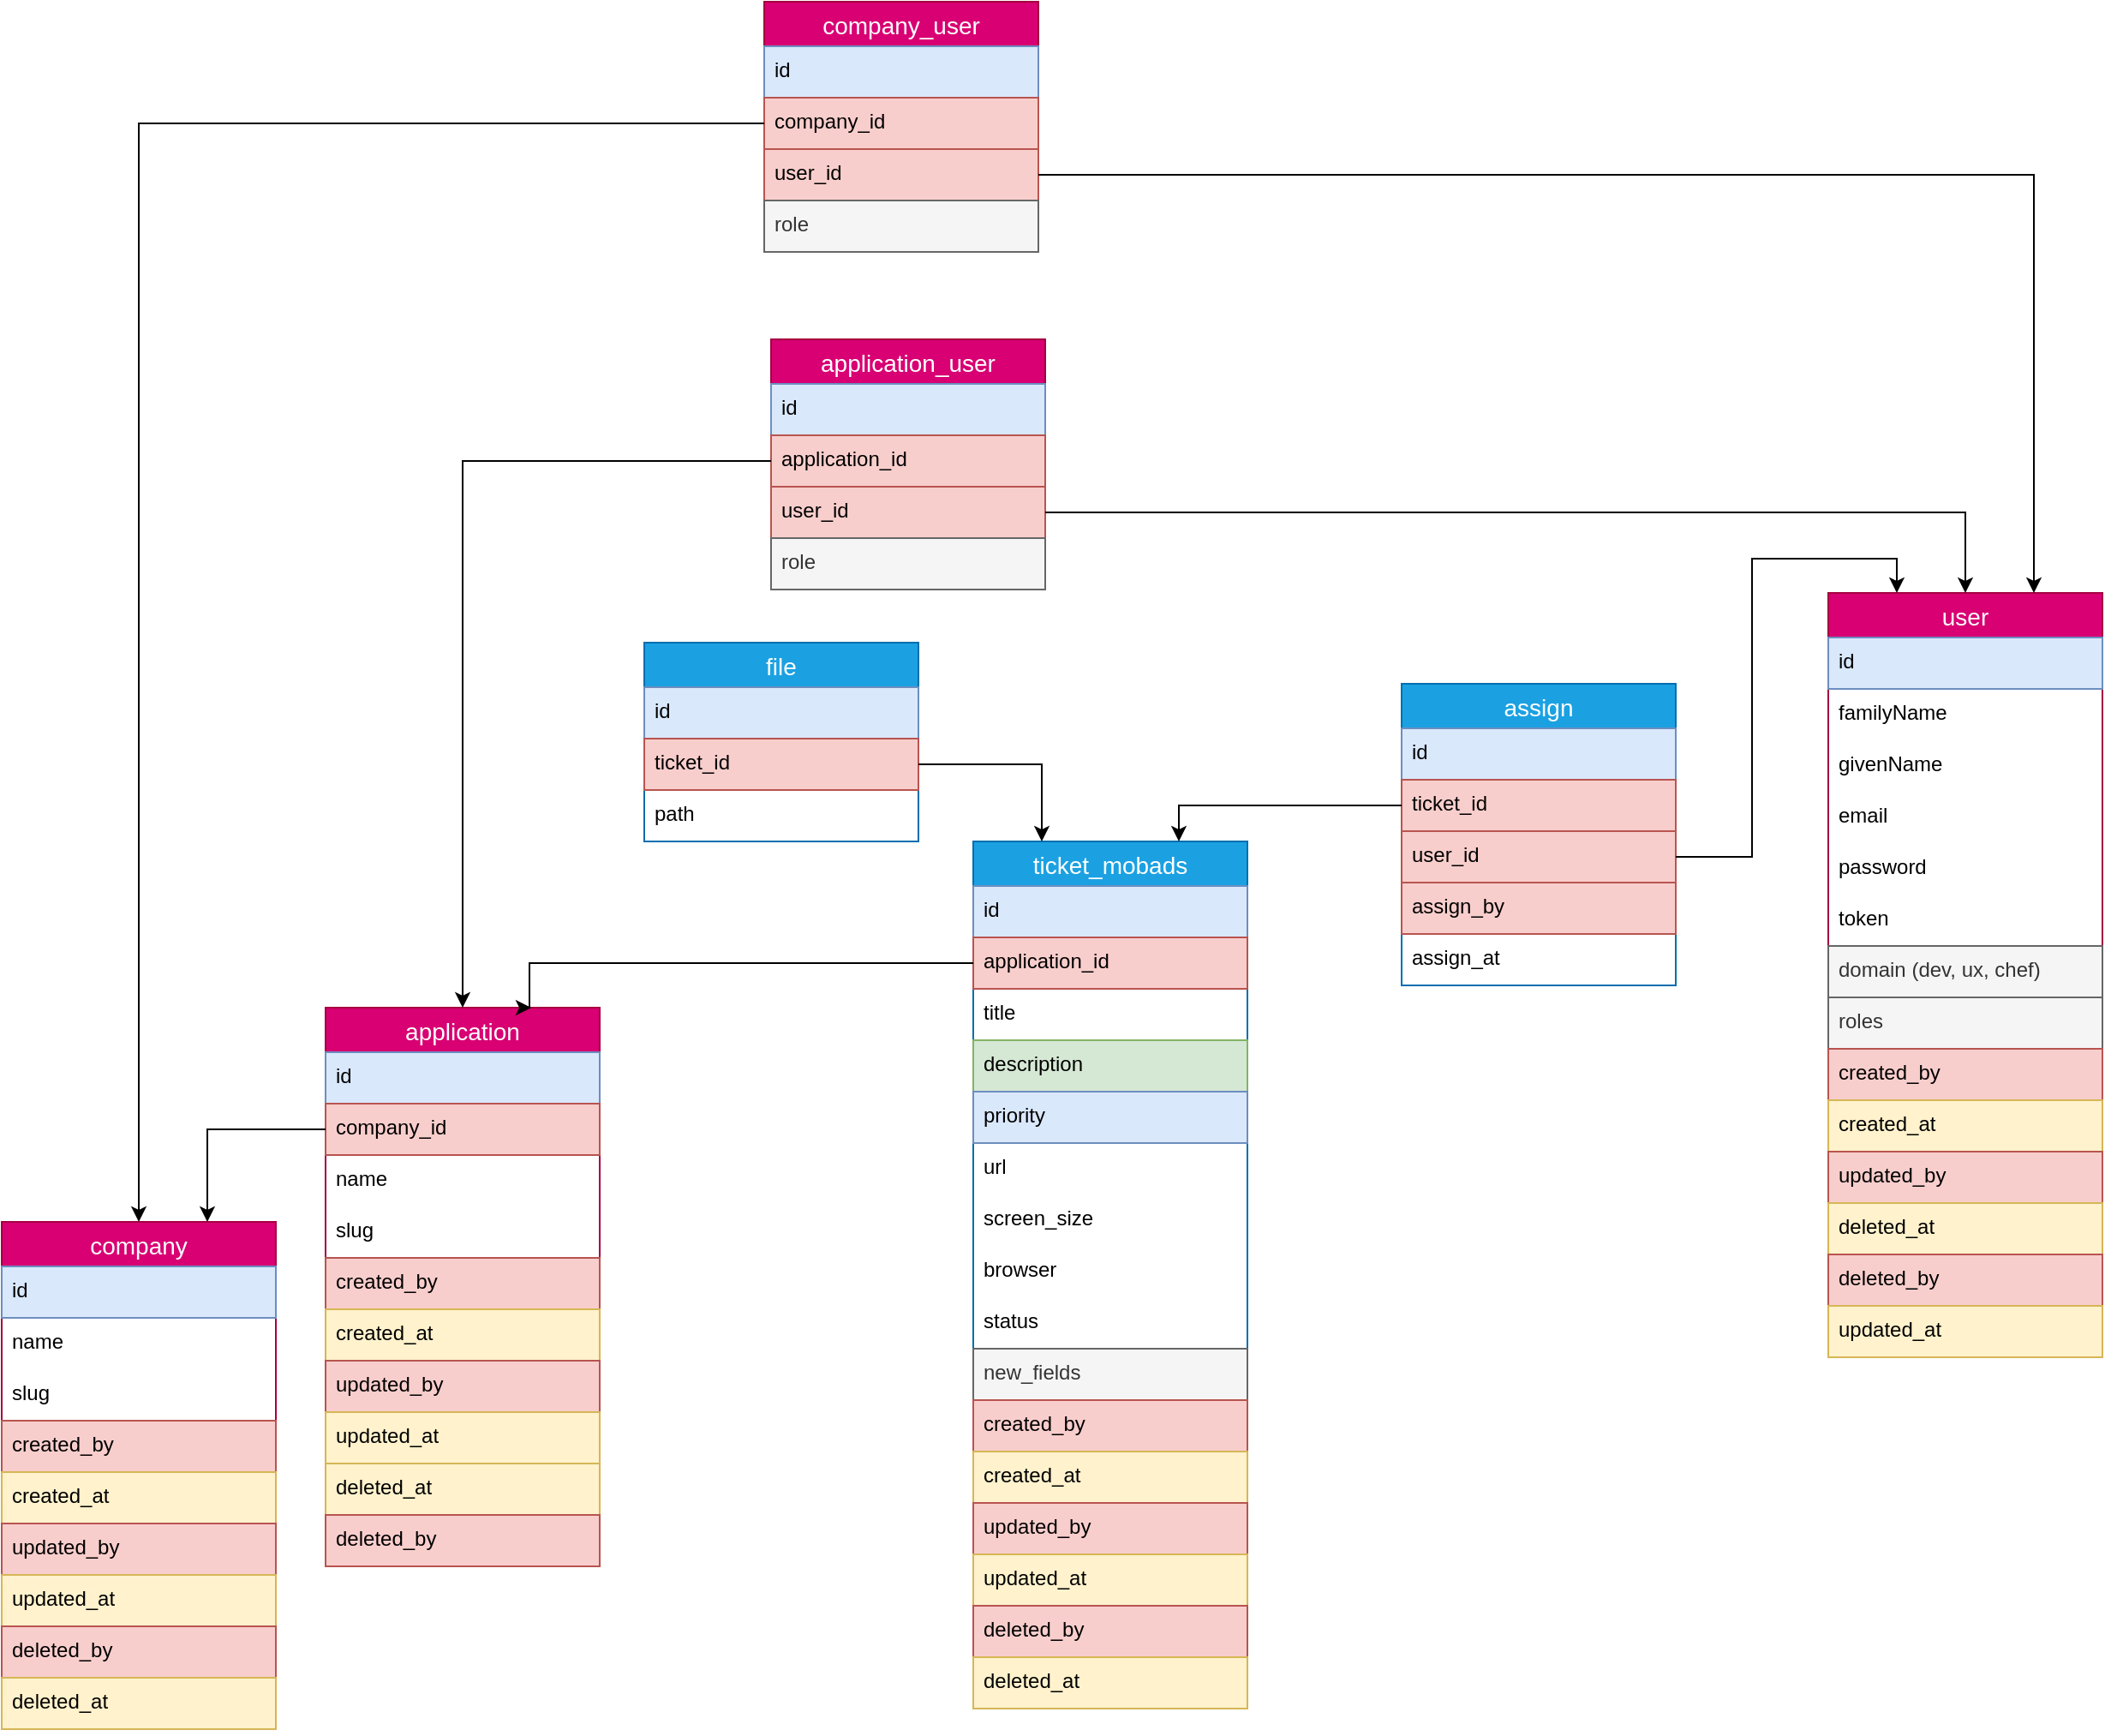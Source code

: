 <mxfile version="14.4.8" type="github">
  <diagram id="zpDyeIYlixdbQ1q_fFVs" name="Page-1">
    <mxGraphModel dx="2862" dy="1522" grid="0" gridSize="10" guides="1" tooltips="1" connect="1" arrows="1" fold="1" page="0" pageScale="1" pageWidth="850" pageHeight="1100" math="0" shadow="0">
      <root>
        <mxCell id="0" />
        <mxCell id="1" parent="0" />
        <mxCell id="COaUUVD9UXTCGy8jFDRB-1" value="company" style="swimlane;fontStyle=0;childLayout=stackLayout;horizontal=1;startSize=26;horizontalStack=0;resizeParent=1;resizeParentMax=0;resizeLast=0;collapsible=1;marginBottom=0;align=center;fontSize=14;fillColor=#d80073;strokeColor=#A50040;fontColor=#ffffff;" parent="1" vertex="1">
          <mxGeometry x="-646" y="368" width="160" height="296" as="geometry" />
        </mxCell>
        <mxCell id="COaUUVD9UXTCGy8jFDRB-2" value="id" style="text;strokeColor=#6c8ebf;fillColor=#dae8fc;spacingLeft=4;spacingRight=4;overflow=hidden;rotatable=0;points=[[0,0.5],[1,0.5]];portConstraint=eastwest;fontSize=12;" parent="COaUUVD9UXTCGy8jFDRB-1" vertex="1">
          <mxGeometry y="26" width="160" height="30" as="geometry" />
        </mxCell>
        <mxCell id="COaUUVD9UXTCGy8jFDRB-3" value="name" style="text;strokeColor=none;fillColor=none;spacingLeft=4;spacingRight=4;overflow=hidden;rotatable=0;points=[[0,0.5],[1,0.5]];portConstraint=eastwest;fontSize=12;" parent="COaUUVD9UXTCGy8jFDRB-1" vertex="1">
          <mxGeometry y="56" width="160" height="30" as="geometry" />
        </mxCell>
        <mxCell id="COaUUVD9UXTCGy8jFDRB-27" value="slug" style="text;strokeColor=none;fillColor=none;spacingLeft=4;spacingRight=4;overflow=hidden;rotatable=0;points=[[0,0.5],[1,0.5]];portConstraint=eastwest;fontSize=12;" parent="COaUUVD9UXTCGy8jFDRB-1" vertex="1">
          <mxGeometry y="86" width="160" height="30" as="geometry" />
        </mxCell>
        <mxCell id="COaUUVD9UXTCGy8jFDRB-63" value="created_by" style="text;strokeColor=#b85450;fillColor=#f8cecc;spacingLeft=4;spacingRight=4;overflow=hidden;rotatable=0;points=[[0,0.5],[1,0.5]];portConstraint=eastwest;fontSize=12;" parent="COaUUVD9UXTCGy8jFDRB-1" vertex="1">
          <mxGeometry y="116" width="160" height="30" as="geometry" />
        </mxCell>
        <mxCell id="COaUUVD9UXTCGy8jFDRB-64" value="created_at" style="text;strokeColor=#d6b656;fillColor=#fff2cc;spacingLeft=4;spacingRight=4;overflow=hidden;rotatable=0;points=[[0,0.5],[1,0.5]];portConstraint=eastwest;fontSize=12;" parent="COaUUVD9UXTCGy8jFDRB-1" vertex="1">
          <mxGeometry y="146" width="160" height="30" as="geometry" />
        </mxCell>
        <mxCell id="COaUUVD9UXTCGy8jFDRB-66" value="updated_by" style="text;strokeColor=#b85450;fillColor=#f8cecc;spacingLeft=4;spacingRight=4;overflow=hidden;rotatable=0;points=[[0,0.5],[1,0.5]];portConstraint=eastwest;fontSize=12;" parent="COaUUVD9UXTCGy8jFDRB-1" vertex="1">
          <mxGeometry y="176" width="160" height="30" as="geometry" />
        </mxCell>
        <mxCell id="COaUUVD9UXTCGy8jFDRB-65" value="updated_at" style="text;strokeColor=#d6b656;fillColor=#fff2cc;spacingLeft=4;spacingRight=4;overflow=hidden;rotatable=0;points=[[0,0.5],[1,0.5]];portConstraint=eastwest;fontSize=12;" parent="COaUUVD9UXTCGy8jFDRB-1" vertex="1">
          <mxGeometry y="206" width="160" height="30" as="geometry" />
        </mxCell>
        <mxCell id="COaUUVD9UXTCGy8jFDRB-84" value="deleted_by" style="text;strokeColor=#b85450;fillColor=#f8cecc;spacingLeft=4;spacingRight=4;overflow=hidden;rotatable=0;points=[[0,0.5],[1,0.5]];portConstraint=eastwest;fontSize=12;" parent="COaUUVD9UXTCGy8jFDRB-1" vertex="1">
          <mxGeometry y="236" width="160" height="30" as="geometry" />
        </mxCell>
        <mxCell id="COaUUVD9UXTCGy8jFDRB-85" value="deleted_at" style="text;strokeColor=#d6b656;fillColor=#fff2cc;spacingLeft=4;spacingRight=4;overflow=hidden;rotatable=0;points=[[0,0.5],[1,0.5]];portConstraint=eastwest;fontSize=12;" parent="COaUUVD9UXTCGy8jFDRB-1" vertex="1">
          <mxGeometry y="266" width="160" height="30" as="geometry" />
        </mxCell>
        <mxCell id="COaUUVD9UXTCGy8jFDRB-5" value="user" style="swimlane;fontStyle=0;childLayout=stackLayout;horizontal=1;startSize=26;horizontalStack=0;resizeParent=1;resizeParentMax=0;resizeLast=0;collapsible=1;marginBottom=0;align=center;fontSize=14;fillColor=#d80073;strokeColor=#A50040;fontColor=#ffffff;" parent="1" vertex="1">
          <mxGeometry x="420" y="1" width="160" height="446" as="geometry" />
        </mxCell>
        <mxCell id="COaUUVD9UXTCGy8jFDRB-23" value="id" style="text;strokeColor=#6c8ebf;fillColor=#dae8fc;spacingLeft=4;spacingRight=4;overflow=hidden;rotatable=0;points=[[0,0.5],[1,0.5]];portConstraint=eastwest;fontSize=12;" parent="COaUUVD9UXTCGy8jFDRB-5" vertex="1">
          <mxGeometry y="26" width="160" height="30" as="geometry" />
        </mxCell>
        <mxCell id="COaUUVD9UXTCGy8jFDRB-8" value="familyName&#xa;" style="text;strokeColor=none;fillColor=none;spacingLeft=4;spacingRight=4;overflow=hidden;rotatable=0;points=[[0,0.5],[1,0.5]];portConstraint=eastwest;fontSize=12;" parent="COaUUVD9UXTCGy8jFDRB-5" vertex="1">
          <mxGeometry y="56" width="160" height="30" as="geometry" />
        </mxCell>
        <mxCell id="COaUUVD9UXTCGy8jFDRB-32" value="givenName" style="text;strokeColor=none;fillColor=none;spacingLeft=4;spacingRight=4;overflow=hidden;rotatable=0;points=[[0,0.5],[1,0.5]];portConstraint=eastwest;fontSize=12;" parent="COaUUVD9UXTCGy8jFDRB-5" vertex="1">
          <mxGeometry y="86" width="160" height="30" as="geometry" />
        </mxCell>
        <mxCell id="COaUUVD9UXTCGy8jFDRB-33" value="email" style="text;strokeColor=none;fillColor=none;spacingLeft=4;spacingRight=4;overflow=hidden;rotatable=0;points=[[0,0.5],[1,0.5]];portConstraint=eastwest;fontSize=12;" parent="COaUUVD9UXTCGy8jFDRB-5" vertex="1">
          <mxGeometry y="116" width="160" height="30" as="geometry" />
        </mxCell>
        <mxCell id="COaUUVD9UXTCGy8jFDRB-34" value="password" style="text;strokeColor=none;fillColor=none;spacingLeft=4;spacingRight=4;overflow=hidden;rotatable=0;points=[[0,0.5],[1,0.5]];portConstraint=eastwest;fontSize=12;" parent="COaUUVD9UXTCGy8jFDRB-5" vertex="1">
          <mxGeometry y="146" width="160" height="30" as="geometry" />
        </mxCell>
        <mxCell id="COaUUVD9UXTCGy8jFDRB-35" value="token" style="text;strokeColor=none;fillColor=none;spacingLeft=4;spacingRight=4;overflow=hidden;rotatable=0;points=[[0,0.5],[1,0.5]];portConstraint=eastwest;fontSize=12;" parent="COaUUVD9UXTCGy8jFDRB-5" vertex="1">
          <mxGeometry y="176" width="160" height="30" as="geometry" />
        </mxCell>
        <mxCell id="COaUUVD9UXTCGy8jFDRB-51" value="domain (dev, ux, chef)" style="text;strokeColor=#666666;fillColor=#f5f5f5;spacingLeft=4;spacingRight=4;overflow=hidden;rotatable=0;points=[[0,0.5],[1,0.5]];portConstraint=eastwest;fontSize=12;fontColor=#333333;" parent="COaUUVD9UXTCGy8jFDRB-5" vertex="1">
          <mxGeometry y="206" width="160" height="30" as="geometry" />
        </mxCell>
        <mxCell id="COaUUVD9UXTCGy8jFDRB-46" value="roles" style="text;strokeColor=#666666;fillColor=#f5f5f5;spacingLeft=4;spacingRight=4;overflow=hidden;rotatable=0;points=[[0,0.5],[1,0.5]];portConstraint=eastwest;fontSize=12;fontColor=#333333;" parent="COaUUVD9UXTCGy8jFDRB-5" vertex="1">
          <mxGeometry y="236" width="160" height="30" as="geometry" />
        </mxCell>
        <mxCell id="COaUUVD9UXTCGy8jFDRB-47" value="created_by" style="text;strokeColor=#b85450;fillColor=#f8cecc;spacingLeft=4;spacingRight=4;overflow=hidden;rotatable=0;points=[[0,0.5],[1,0.5]];portConstraint=eastwest;fontSize=12;" parent="COaUUVD9UXTCGy8jFDRB-5" vertex="1">
          <mxGeometry y="266" width="160" height="30" as="geometry" />
        </mxCell>
        <mxCell id="COaUUVD9UXTCGy8jFDRB-48" value="created_at" style="text;strokeColor=#d6b656;fillColor=#fff2cc;spacingLeft=4;spacingRight=4;overflow=hidden;rotatable=0;points=[[0,0.5],[1,0.5]];portConstraint=eastwest;fontSize=12;" parent="COaUUVD9UXTCGy8jFDRB-5" vertex="1">
          <mxGeometry y="296" width="160" height="30" as="geometry" />
        </mxCell>
        <mxCell id="COaUUVD9UXTCGy8jFDRB-91" value="updated_by" style="text;strokeColor=#b85450;fillColor=#f8cecc;spacingLeft=4;spacingRight=4;overflow=hidden;rotatable=0;points=[[0,0.5],[1,0.5]];portConstraint=eastwest;fontSize=12;" parent="COaUUVD9UXTCGy8jFDRB-5" vertex="1">
          <mxGeometry y="326" width="160" height="30" as="geometry" />
        </mxCell>
        <mxCell id="COaUUVD9UXTCGy8jFDRB-94" value="deleted_at" style="text;strokeColor=#d6b656;fillColor=#fff2cc;spacingLeft=4;spacingRight=4;overflow=hidden;rotatable=0;points=[[0,0.5],[1,0.5]];portConstraint=eastwest;fontSize=12;" parent="COaUUVD9UXTCGy8jFDRB-5" vertex="1">
          <mxGeometry y="356" width="160" height="30" as="geometry" />
        </mxCell>
        <mxCell id="COaUUVD9UXTCGy8jFDRB-93" value="deleted_by" style="text;strokeColor=#b85450;fillColor=#f8cecc;spacingLeft=4;spacingRight=4;overflow=hidden;rotatable=0;points=[[0,0.5],[1,0.5]];portConstraint=eastwest;fontSize=12;" parent="COaUUVD9UXTCGy8jFDRB-5" vertex="1">
          <mxGeometry y="386" width="160" height="30" as="geometry" />
        </mxCell>
        <mxCell id="COaUUVD9UXTCGy8jFDRB-92" value="updated_at" style="text;strokeColor=#d6b656;fillColor=#fff2cc;spacingLeft=4;spacingRight=4;overflow=hidden;rotatable=0;points=[[0,0.5],[1,0.5]];portConstraint=eastwest;fontSize=12;" parent="COaUUVD9UXTCGy8jFDRB-5" vertex="1">
          <mxGeometry y="416" width="160" height="30" as="geometry" />
        </mxCell>
        <mxCell id="COaUUVD9UXTCGy8jFDRB-10" value="application" style="swimlane;fontStyle=0;childLayout=stackLayout;horizontal=1;startSize=26;horizontalStack=0;resizeParent=1;resizeParentMax=0;resizeLast=0;collapsible=1;marginBottom=0;align=center;fontSize=14;fillColor=#d80073;strokeColor=#A50040;fontColor=#ffffff;" parent="1" vertex="1">
          <mxGeometry x="-457" y="243" width="160" height="326" as="geometry" />
        </mxCell>
        <mxCell id="COaUUVD9UXTCGy8jFDRB-24" value="id" style="text;strokeColor=#6c8ebf;fillColor=#dae8fc;spacingLeft=4;spacingRight=4;overflow=hidden;rotatable=0;points=[[0,0.5],[1,0.5]];portConstraint=eastwest;fontSize=12;" parent="COaUUVD9UXTCGy8jFDRB-10" vertex="1">
          <mxGeometry y="26" width="160" height="30" as="geometry" />
        </mxCell>
        <mxCell id="COaUUVD9UXTCGy8jFDRB-52" value="company_id" style="text;strokeColor=#b85450;fillColor=#f8cecc;spacingLeft=4;spacingRight=4;overflow=hidden;rotatable=0;points=[[0,0.5],[1,0.5]];portConstraint=eastwest;fontSize=12;" parent="COaUUVD9UXTCGy8jFDRB-10" vertex="1">
          <mxGeometry y="56" width="160" height="30" as="geometry" />
        </mxCell>
        <mxCell id="COaUUVD9UXTCGy8jFDRB-11" value="name" style="text;strokeColor=none;fillColor=none;spacingLeft=4;spacingRight=4;overflow=hidden;rotatable=0;points=[[0,0.5],[1,0.5]];portConstraint=eastwest;fontSize=12;" parent="COaUUVD9UXTCGy8jFDRB-10" vertex="1">
          <mxGeometry y="86" width="160" height="30" as="geometry" />
        </mxCell>
        <mxCell id="COaUUVD9UXTCGy8jFDRB-14" value="slug" style="text;strokeColor=none;fillColor=none;spacingLeft=4;spacingRight=4;overflow=hidden;rotatable=0;points=[[0,0.5],[1,0.5]];portConstraint=eastwest;fontSize=12;" parent="COaUUVD9UXTCGy8jFDRB-10" vertex="1">
          <mxGeometry y="116" width="160" height="30" as="geometry" />
        </mxCell>
        <mxCell id="COaUUVD9UXTCGy8jFDRB-70" value="created_by" style="text;strokeColor=#b85450;fillColor=#f8cecc;spacingLeft=4;spacingRight=4;overflow=hidden;rotatable=0;points=[[0,0.5],[1,0.5]];portConstraint=eastwest;fontSize=12;" parent="COaUUVD9UXTCGy8jFDRB-10" vertex="1">
          <mxGeometry y="146" width="160" height="30" as="geometry" />
        </mxCell>
        <mxCell id="COaUUVD9UXTCGy8jFDRB-69" value="created_at" style="text;strokeColor=#d6b656;fillColor=#fff2cc;spacingLeft=4;spacingRight=4;overflow=hidden;rotatable=0;points=[[0,0.5],[1,0.5]];portConstraint=eastwest;fontSize=12;" parent="COaUUVD9UXTCGy8jFDRB-10" vertex="1">
          <mxGeometry y="176" width="160" height="30" as="geometry" />
        </mxCell>
        <mxCell id="COaUUVD9UXTCGy8jFDRB-68" value="updated_by" style="text;strokeColor=#b85450;fillColor=#f8cecc;spacingLeft=4;spacingRight=4;overflow=hidden;rotatable=0;points=[[0,0.5],[1,0.5]];portConstraint=eastwest;fontSize=12;" parent="COaUUVD9UXTCGy8jFDRB-10" vertex="1">
          <mxGeometry y="206" width="160" height="30" as="geometry" />
        </mxCell>
        <mxCell id="COaUUVD9UXTCGy8jFDRB-67" value="updated_at" style="text;strokeColor=#d6b656;fillColor=#fff2cc;spacingLeft=4;spacingRight=4;overflow=hidden;rotatable=0;points=[[0,0.5],[1,0.5]];portConstraint=eastwest;fontSize=12;" parent="COaUUVD9UXTCGy8jFDRB-10" vertex="1">
          <mxGeometry y="236" width="160" height="30" as="geometry" />
        </mxCell>
        <mxCell id="COaUUVD9UXTCGy8jFDRB-82" value="deleted_at" style="text;strokeColor=#d6b656;fillColor=#fff2cc;spacingLeft=4;spacingRight=4;overflow=hidden;rotatable=0;points=[[0,0.5],[1,0.5]];portConstraint=eastwest;fontSize=12;" parent="COaUUVD9UXTCGy8jFDRB-10" vertex="1">
          <mxGeometry y="266" width="160" height="30" as="geometry" />
        </mxCell>
        <mxCell id="COaUUVD9UXTCGy8jFDRB-83" value="deleted_by" style="text;strokeColor=#b85450;fillColor=#f8cecc;spacingLeft=4;spacingRight=4;overflow=hidden;rotatable=0;points=[[0,0.5],[1,0.5]];portConstraint=eastwest;fontSize=12;" parent="COaUUVD9UXTCGy8jFDRB-10" vertex="1">
          <mxGeometry y="296" width="160" height="30" as="geometry" />
        </mxCell>
        <mxCell id="COaUUVD9UXTCGy8jFDRB-15" value="ticket_mobads" style="swimlane;fontStyle=0;childLayout=stackLayout;horizontal=1;startSize=26;horizontalStack=0;resizeParent=1;resizeParentMax=0;resizeLast=0;collapsible=1;marginBottom=0;align=center;fontSize=14;fillColor=#1ba1e2;strokeColor=#006EAF;fontColor=#ffffff;" parent="1" vertex="1">
          <mxGeometry x="-79" y="146" width="160" height="506" as="geometry" />
        </mxCell>
        <mxCell id="COaUUVD9UXTCGy8jFDRB-25" value="id" style="text;strokeColor=#6c8ebf;fillColor=#dae8fc;spacingLeft=4;spacingRight=4;overflow=hidden;rotatable=0;points=[[0,0.5],[1,0.5]];portConstraint=eastwest;fontSize=12;" parent="COaUUVD9UXTCGy8jFDRB-15" vertex="1">
          <mxGeometry y="26" width="160" height="30" as="geometry" />
        </mxCell>
        <mxCell id="COaUUVD9UXTCGy8jFDRB-16" value="application_id" style="text;strokeColor=#b85450;fillColor=#f8cecc;spacingLeft=4;spacingRight=4;overflow=hidden;rotatable=0;points=[[0,0.5],[1,0.5]];portConstraint=eastwest;fontSize=12;" parent="COaUUVD9UXTCGy8jFDRB-15" vertex="1">
          <mxGeometry y="56" width="160" height="30" as="geometry" />
        </mxCell>
        <mxCell id="COaUUVD9UXTCGy8jFDRB-39" value="title" style="text;strokeColor=none;fillColor=none;spacingLeft=4;spacingRight=4;overflow=hidden;rotatable=0;points=[[0,0.5],[1,0.5]];portConstraint=eastwest;fontSize=12;" parent="COaUUVD9UXTCGy8jFDRB-15" vertex="1">
          <mxGeometry y="86" width="160" height="30" as="geometry" />
        </mxCell>
        <mxCell id="COaUUVD9UXTCGy8jFDRB-17" value="description" style="text;strokeColor=#82b366;fillColor=#d5e8d4;spacingLeft=4;spacingRight=4;overflow=hidden;rotatable=0;points=[[0,0.5],[1,0.5]];portConstraint=eastwest;fontSize=12;" parent="COaUUVD9UXTCGy8jFDRB-15" vertex="1">
          <mxGeometry y="116" width="160" height="30" as="geometry" />
        </mxCell>
        <mxCell id="COaUUVD9UXTCGy8jFDRB-18" value="priority" style="text;strokeColor=#6c8ebf;fillColor=#dae8fc;spacingLeft=4;spacingRight=4;overflow=hidden;rotatable=0;points=[[0,0.5],[1,0.5]];portConstraint=eastwest;fontSize=12;" parent="COaUUVD9UXTCGy8jFDRB-15" vertex="1">
          <mxGeometry y="146" width="160" height="30" as="geometry" />
        </mxCell>
        <mxCell id="COaUUVD9UXTCGy8jFDRB-36" value="url" style="text;strokeColor=none;fillColor=none;spacingLeft=4;spacingRight=4;overflow=hidden;rotatable=0;points=[[0,0.5],[1,0.5]];portConstraint=eastwest;fontSize=12;" parent="COaUUVD9UXTCGy8jFDRB-15" vertex="1">
          <mxGeometry y="176" width="160" height="30" as="geometry" />
        </mxCell>
        <mxCell id="COaUUVD9UXTCGy8jFDRB-37" value="screen_size" style="text;strokeColor=none;fillColor=none;spacingLeft=4;spacingRight=4;overflow=hidden;rotatable=0;points=[[0,0.5],[1,0.5]];portConstraint=eastwest;fontSize=12;" parent="COaUUVD9UXTCGy8jFDRB-15" vertex="1">
          <mxGeometry y="206" width="160" height="30" as="geometry" />
        </mxCell>
        <mxCell id="COaUUVD9UXTCGy8jFDRB-38" value="browser" style="text;strokeColor=none;fillColor=none;spacingLeft=4;spacingRight=4;overflow=hidden;rotatable=0;points=[[0,0.5],[1,0.5]];portConstraint=eastwest;fontSize=12;" parent="COaUUVD9UXTCGy8jFDRB-15" vertex="1">
          <mxGeometry y="236" width="160" height="30" as="geometry" />
        </mxCell>
        <mxCell id="COaUUVD9UXTCGy8jFDRB-95" value="status" style="text;strokeColor=none;fillColor=none;spacingLeft=4;spacingRight=4;overflow=hidden;rotatable=0;points=[[0,0.5],[1,0.5]];portConstraint=eastwest;fontSize=12;" parent="COaUUVD9UXTCGy8jFDRB-15" vertex="1">
          <mxGeometry y="266" width="160" height="30" as="geometry" />
        </mxCell>
        <mxCell id="COaUUVD9UXTCGy8jFDRB-97" value="new_fields" style="text;strokeColor=#666666;fillColor=#f5f5f5;spacingLeft=4;spacingRight=4;overflow=hidden;rotatable=0;points=[[0,0.5],[1,0.5]];portConstraint=eastwest;fontSize=12;fontColor=#333333;" parent="COaUUVD9UXTCGy8jFDRB-15" vertex="1">
          <mxGeometry y="296" width="160" height="30" as="geometry" />
        </mxCell>
        <mxCell id="COaUUVD9UXTCGy8jFDRB-44" value="created_by" style="text;strokeColor=#b85450;fillColor=#f8cecc;spacingLeft=4;spacingRight=4;overflow=hidden;rotatable=0;points=[[0,0.5],[1,0.5]];portConstraint=eastwest;fontSize=12;" parent="COaUUVD9UXTCGy8jFDRB-15" vertex="1">
          <mxGeometry y="326" width="160" height="30" as="geometry" />
        </mxCell>
        <mxCell id="COaUUVD9UXTCGy8jFDRB-45" value="created_at" style="text;strokeColor=#d6b656;fillColor=#fff2cc;spacingLeft=4;spacingRight=4;overflow=hidden;rotatable=0;points=[[0,0.5],[1,0.5]];portConstraint=eastwest;fontSize=12;" parent="COaUUVD9UXTCGy8jFDRB-15" vertex="1">
          <mxGeometry y="356" width="160" height="30" as="geometry" />
        </mxCell>
        <mxCell id="COaUUVD9UXTCGy8jFDRB-49" value="updated_by" style="text;strokeColor=#b85450;fillColor=#f8cecc;spacingLeft=4;spacingRight=4;overflow=hidden;rotatable=0;points=[[0,0.5],[1,0.5]];portConstraint=eastwest;fontSize=12;" parent="COaUUVD9UXTCGy8jFDRB-15" vertex="1">
          <mxGeometry y="386" width="160" height="30" as="geometry" />
        </mxCell>
        <mxCell id="COaUUVD9UXTCGy8jFDRB-50" value="updated_at" style="text;strokeColor=#d6b656;fillColor=#fff2cc;spacingLeft=4;spacingRight=4;overflow=hidden;rotatable=0;points=[[0,0.5],[1,0.5]];portConstraint=eastwest;fontSize=12;" parent="COaUUVD9UXTCGy8jFDRB-15" vertex="1">
          <mxGeometry y="416" width="160" height="30" as="geometry" />
        </mxCell>
        <mxCell id="COaUUVD9UXTCGy8jFDRB-89" value="deleted_by" style="text;strokeColor=#b85450;fillColor=#f8cecc;spacingLeft=4;spacingRight=4;overflow=hidden;rotatable=0;points=[[0,0.5],[1,0.5]];portConstraint=eastwest;fontSize=12;" parent="COaUUVD9UXTCGy8jFDRB-15" vertex="1">
          <mxGeometry y="446" width="160" height="30" as="geometry" />
        </mxCell>
        <mxCell id="COaUUVD9UXTCGy8jFDRB-90" value="deleted_at" style="text;strokeColor=#d6b656;fillColor=#fff2cc;spacingLeft=4;spacingRight=4;overflow=hidden;rotatable=0;points=[[0,0.5],[1,0.5]];portConstraint=eastwest;fontSize=12;" parent="COaUUVD9UXTCGy8jFDRB-15" vertex="1">
          <mxGeometry y="476" width="160" height="30" as="geometry" />
        </mxCell>
        <mxCell id="COaUUVD9UXTCGy8jFDRB-19" value="file" style="swimlane;fontStyle=0;childLayout=stackLayout;horizontal=1;startSize=26;horizontalStack=0;resizeParent=1;resizeParentMax=0;resizeLast=0;collapsible=1;marginBottom=0;align=center;fontSize=14;fillColor=#1ba1e2;strokeColor=#006EAF;fontColor=#ffffff;" parent="1" vertex="1">
          <mxGeometry x="-271" y="30" width="160" height="116" as="geometry" />
        </mxCell>
        <mxCell id="COaUUVD9UXTCGy8jFDRB-26" value="id" style="text;strokeColor=#6c8ebf;fillColor=#dae8fc;spacingLeft=4;spacingRight=4;overflow=hidden;rotatable=0;points=[[0,0.5],[1,0.5]];portConstraint=eastwest;fontSize=12;" parent="COaUUVD9UXTCGy8jFDRB-19" vertex="1">
          <mxGeometry y="26" width="160" height="30" as="geometry" />
        </mxCell>
        <mxCell id="COaUUVD9UXTCGy8jFDRB-20" value="ticket_id" style="text;strokeColor=#b85450;fillColor=#f8cecc;spacingLeft=4;spacingRight=4;overflow=hidden;rotatable=0;points=[[0,0.5],[1,0.5]];portConstraint=eastwest;fontSize=12;" parent="COaUUVD9UXTCGy8jFDRB-19" vertex="1">
          <mxGeometry y="56" width="160" height="30" as="geometry" />
        </mxCell>
        <mxCell id="COaUUVD9UXTCGy8jFDRB-21" value="path" style="text;strokeColor=none;fillColor=none;spacingLeft=4;spacingRight=4;overflow=hidden;rotatable=0;points=[[0,0.5],[1,0.5]];portConstraint=eastwest;fontSize=12;" parent="COaUUVD9UXTCGy8jFDRB-19" vertex="1">
          <mxGeometry y="86" width="160" height="30" as="geometry" />
        </mxCell>
        <mxCell id="COaUUVD9UXTCGy8jFDRB-28" value="application_user" style="swimlane;fontStyle=0;childLayout=stackLayout;horizontal=1;startSize=26;horizontalStack=0;resizeParent=1;resizeParentMax=0;resizeLast=0;collapsible=1;marginBottom=0;align=center;fontSize=14;fillColor=#d80073;strokeColor=#A50040;fontColor=#ffffff;" parent="1" vertex="1">
          <mxGeometry x="-197" y="-147" width="160" height="146" as="geometry" />
        </mxCell>
        <mxCell id="COaUUVD9UXTCGy8jFDRB-29" value="id" style="text;strokeColor=#6c8ebf;fillColor=#dae8fc;spacingLeft=4;spacingRight=4;overflow=hidden;rotatable=0;points=[[0,0.5],[1,0.5]];portConstraint=eastwest;fontSize=12;" parent="COaUUVD9UXTCGy8jFDRB-28" vertex="1">
          <mxGeometry y="26" width="160" height="30" as="geometry" />
        </mxCell>
        <mxCell id="COaUUVD9UXTCGy8jFDRB-30" value="application_id" style="text;strokeColor=#b85450;fillColor=#f8cecc;spacingLeft=4;spacingRight=4;overflow=hidden;rotatable=0;points=[[0,0.5],[1,0.5]];portConstraint=eastwest;fontSize=12;" parent="COaUUVD9UXTCGy8jFDRB-28" vertex="1">
          <mxGeometry y="56" width="160" height="30" as="geometry" />
        </mxCell>
        <mxCell id="COaUUVD9UXTCGy8jFDRB-31" value="user_id" style="text;strokeColor=#b85450;fillColor=#f8cecc;spacingLeft=4;spacingRight=4;overflow=hidden;rotatable=0;points=[[0,0.5],[1,0.5]];portConstraint=eastwest;fontSize=12;" parent="COaUUVD9UXTCGy8jFDRB-28" vertex="1">
          <mxGeometry y="86" width="160" height="30" as="geometry" />
        </mxCell>
        <mxCell id="COaUUVD9UXTCGy8jFDRB-96" value="role" style="text;spacingLeft=4;spacingRight=4;overflow=hidden;rotatable=0;points=[[0,0.5],[1,0.5]];portConstraint=eastwest;fontSize=12;fillColor=#f5f5f5;strokeColor=#666666;fontColor=#333333;" parent="COaUUVD9UXTCGy8jFDRB-28" vertex="1">
          <mxGeometry y="116" width="160" height="30" as="geometry" />
        </mxCell>
        <mxCell id="COaUUVD9UXTCGy8jFDRB-40" value="assign" style="swimlane;fontStyle=0;childLayout=stackLayout;horizontal=1;startSize=26;horizontalStack=0;resizeParent=1;resizeParentMax=0;resizeLast=0;collapsible=1;marginBottom=0;align=center;fontSize=14;fillColor=#1ba1e2;strokeColor=#006EAF;fontColor=#ffffff;" parent="1" vertex="1">
          <mxGeometry x="171" y="54" width="160" height="176" as="geometry" />
        </mxCell>
        <mxCell id="COaUUVD9UXTCGy8jFDRB-41" value="id" style="text;strokeColor=#6c8ebf;fillColor=#dae8fc;spacingLeft=4;spacingRight=4;overflow=hidden;rotatable=0;points=[[0,0.5],[1,0.5]];portConstraint=eastwest;fontSize=12;" parent="COaUUVD9UXTCGy8jFDRB-40" vertex="1">
          <mxGeometry y="26" width="160" height="30" as="geometry" />
        </mxCell>
        <mxCell id="COaUUVD9UXTCGy8jFDRB-42" value="ticket_id" style="text;strokeColor=#b85450;fillColor=#f8cecc;spacingLeft=4;spacingRight=4;overflow=hidden;rotatable=0;points=[[0,0.5],[1,0.5]];portConstraint=eastwest;fontSize=12;" parent="COaUUVD9UXTCGy8jFDRB-40" vertex="1">
          <mxGeometry y="56" width="160" height="30" as="geometry" />
        </mxCell>
        <mxCell id="COaUUVD9UXTCGy8jFDRB-43" value="user_id" style="text;strokeColor=#b85450;fillColor=#f8cecc;spacingLeft=4;spacingRight=4;overflow=hidden;rotatable=0;points=[[0,0.5],[1,0.5]];portConstraint=eastwest;fontSize=12;" parent="COaUUVD9UXTCGy8jFDRB-40" vertex="1">
          <mxGeometry y="86" width="160" height="30" as="geometry" />
        </mxCell>
        <mxCell id="COaUUVD9UXTCGy8jFDRB-71" value="assign_by" style="text;strokeColor=#b85450;fillColor=#f8cecc;spacingLeft=4;spacingRight=4;overflow=hidden;rotatable=0;points=[[0,0.5],[1,0.5]];portConstraint=eastwest;fontSize=12;" parent="COaUUVD9UXTCGy8jFDRB-40" vertex="1">
          <mxGeometry y="116" width="160" height="30" as="geometry" />
        </mxCell>
        <mxCell id="COaUUVD9UXTCGy8jFDRB-72" value="assign_at" style="text;strokeColor=none;fillColor=none;spacingLeft=4;spacingRight=4;overflow=hidden;rotatable=0;points=[[0,0.5],[1,0.5]];portConstraint=eastwest;fontSize=12;" parent="COaUUVD9UXTCGy8jFDRB-40" vertex="1">
          <mxGeometry y="146" width="160" height="30" as="geometry" />
        </mxCell>
        <mxCell id="COaUUVD9UXTCGy8jFDRB-56" style="edgeStyle=orthogonalEdgeStyle;rounded=0;orthogonalLoop=1;jettySize=auto;html=1;exitX=1;exitY=0.5;exitDx=0;exitDy=0;entryX=0.25;entryY=0;entryDx=0;entryDy=0;" parent="1" source="COaUUVD9UXTCGy8jFDRB-20" target="COaUUVD9UXTCGy8jFDRB-15" edge="1">
          <mxGeometry relative="1" as="geometry" />
        </mxCell>
        <mxCell id="COaUUVD9UXTCGy8jFDRB-57" style="edgeStyle=orthogonalEdgeStyle;rounded=0;orthogonalLoop=1;jettySize=auto;html=1;entryX=0.75;entryY=0;entryDx=0;entryDy=0;" parent="1" source="COaUUVD9UXTCGy8jFDRB-16" target="COaUUVD9UXTCGy8jFDRB-10" edge="1">
          <mxGeometry relative="1" as="geometry">
            <Array as="points">
              <mxPoint x="-338" y="217" />
            </Array>
          </mxGeometry>
        </mxCell>
        <mxCell id="COaUUVD9UXTCGy8jFDRB-58" style="edgeStyle=orthogonalEdgeStyle;rounded=0;orthogonalLoop=1;jettySize=auto;html=1;entryX=0.75;entryY=0;entryDx=0;entryDy=0;" parent="1" source="COaUUVD9UXTCGy8jFDRB-52" target="COaUUVD9UXTCGy8jFDRB-1" edge="1">
          <mxGeometry relative="1" as="geometry" />
        </mxCell>
        <mxCell id="COaUUVD9UXTCGy8jFDRB-59" style="edgeStyle=orthogonalEdgeStyle;rounded=0;orthogonalLoop=1;jettySize=auto;html=1;entryX=0.5;entryY=0;entryDx=0;entryDy=0;" parent="1" source="COaUUVD9UXTCGy8jFDRB-30" target="COaUUVD9UXTCGy8jFDRB-10" edge="1">
          <mxGeometry relative="1" as="geometry">
            <mxPoint x="-321" y="80" as="sourcePoint" />
          </mxGeometry>
        </mxCell>
        <mxCell id="COaUUVD9UXTCGy8jFDRB-61" style="edgeStyle=orthogonalEdgeStyle;rounded=0;orthogonalLoop=1;jettySize=auto;html=1;entryX=0.75;entryY=0;entryDx=0;entryDy=0;" parent="1" source="COaUUVD9UXTCGy8jFDRB-42" target="COaUUVD9UXTCGy8jFDRB-15" edge="1">
          <mxGeometry relative="1" as="geometry" />
        </mxCell>
        <mxCell id="COaUUVD9UXTCGy8jFDRB-75" style="edgeStyle=orthogonalEdgeStyle;rounded=0;orthogonalLoop=1;jettySize=auto;html=1;" parent="1" source="COaUUVD9UXTCGy8jFDRB-31" target="COaUUVD9UXTCGy8jFDRB-5" edge="1">
          <mxGeometry relative="1" as="geometry" />
        </mxCell>
        <mxCell id="COaUUVD9UXTCGy8jFDRB-76" style="edgeStyle=orthogonalEdgeStyle;rounded=0;orthogonalLoop=1;jettySize=auto;html=1;entryX=0.25;entryY=0;entryDx=0;entryDy=0;" parent="1" source="COaUUVD9UXTCGy8jFDRB-43" target="COaUUVD9UXTCGy8jFDRB-5" edge="1">
          <mxGeometry relative="1" as="geometry" />
        </mxCell>
        <mxCell id="bUpez6NODyHNIL2abANm-1" value="company_user" style="swimlane;fontStyle=0;childLayout=stackLayout;horizontal=1;startSize=26;horizontalStack=0;resizeParent=1;resizeParentMax=0;resizeLast=0;collapsible=1;marginBottom=0;align=center;fontSize=14;fillColor=#d80073;strokeColor=#A50040;fontColor=#ffffff;" vertex="1" parent="1">
          <mxGeometry x="-201" y="-344" width="160" height="146" as="geometry" />
        </mxCell>
        <mxCell id="bUpez6NODyHNIL2abANm-2" value="id" style="text;strokeColor=#6c8ebf;fillColor=#dae8fc;spacingLeft=4;spacingRight=4;overflow=hidden;rotatable=0;points=[[0,0.5],[1,0.5]];portConstraint=eastwest;fontSize=12;" vertex="1" parent="bUpez6NODyHNIL2abANm-1">
          <mxGeometry y="26" width="160" height="30" as="geometry" />
        </mxCell>
        <mxCell id="bUpez6NODyHNIL2abANm-6" value="company_id" style="text;strokeColor=#b85450;fillColor=#f8cecc;spacingLeft=4;spacingRight=4;overflow=hidden;rotatable=0;points=[[0,0.5],[1,0.5]];portConstraint=eastwest;fontSize=12;" vertex="1" parent="bUpez6NODyHNIL2abANm-1">
          <mxGeometry y="56" width="160" height="30" as="geometry" />
        </mxCell>
        <mxCell id="bUpez6NODyHNIL2abANm-4" value="user_id" style="text;strokeColor=#b85450;fillColor=#f8cecc;spacingLeft=4;spacingRight=4;overflow=hidden;rotatable=0;points=[[0,0.5],[1,0.5]];portConstraint=eastwest;fontSize=12;" vertex="1" parent="bUpez6NODyHNIL2abANm-1">
          <mxGeometry y="86" width="160" height="30" as="geometry" />
        </mxCell>
        <mxCell id="bUpez6NODyHNIL2abANm-5" value="role" style="text;spacingLeft=4;spacingRight=4;overflow=hidden;rotatable=0;points=[[0,0.5],[1,0.5]];portConstraint=eastwest;fontSize=12;fillColor=#f5f5f5;strokeColor=#666666;fontColor=#333333;" vertex="1" parent="bUpez6NODyHNIL2abANm-1">
          <mxGeometry y="116" width="160" height="30" as="geometry" />
        </mxCell>
        <mxCell id="bUpez6NODyHNIL2abANm-7" style="edgeStyle=orthogonalEdgeStyle;rounded=0;orthogonalLoop=1;jettySize=auto;html=1;" edge="1" parent="1" source="bUpez6NODyHNIL2abANm-6" target="COaUUVD9UXTCGy8jFDRB-1">
          <mxGeometry relative="1" as="geometry" />
        </mxCell>
        <mxCell id="bUpez6NODyHNIL2abANm-8" style="edgeStyle=orthogonalEdgeStyle;rounded=0;orthogonalLoop=1;jettySize=auto;html=1;entryX=0.75;entryY=0;entryDx=0;entryDy=0;" edge="1" parent="1" source="bUpez6NODyHNIL2abANm-4" target="COaUUVD9UXTCGy8jFDRB-5">
          <mxGeometry relative="1" as="geometry" />
        </mxCell>
      </root>
    </mxGraphModel>
  </diagram>
</mxfile>
